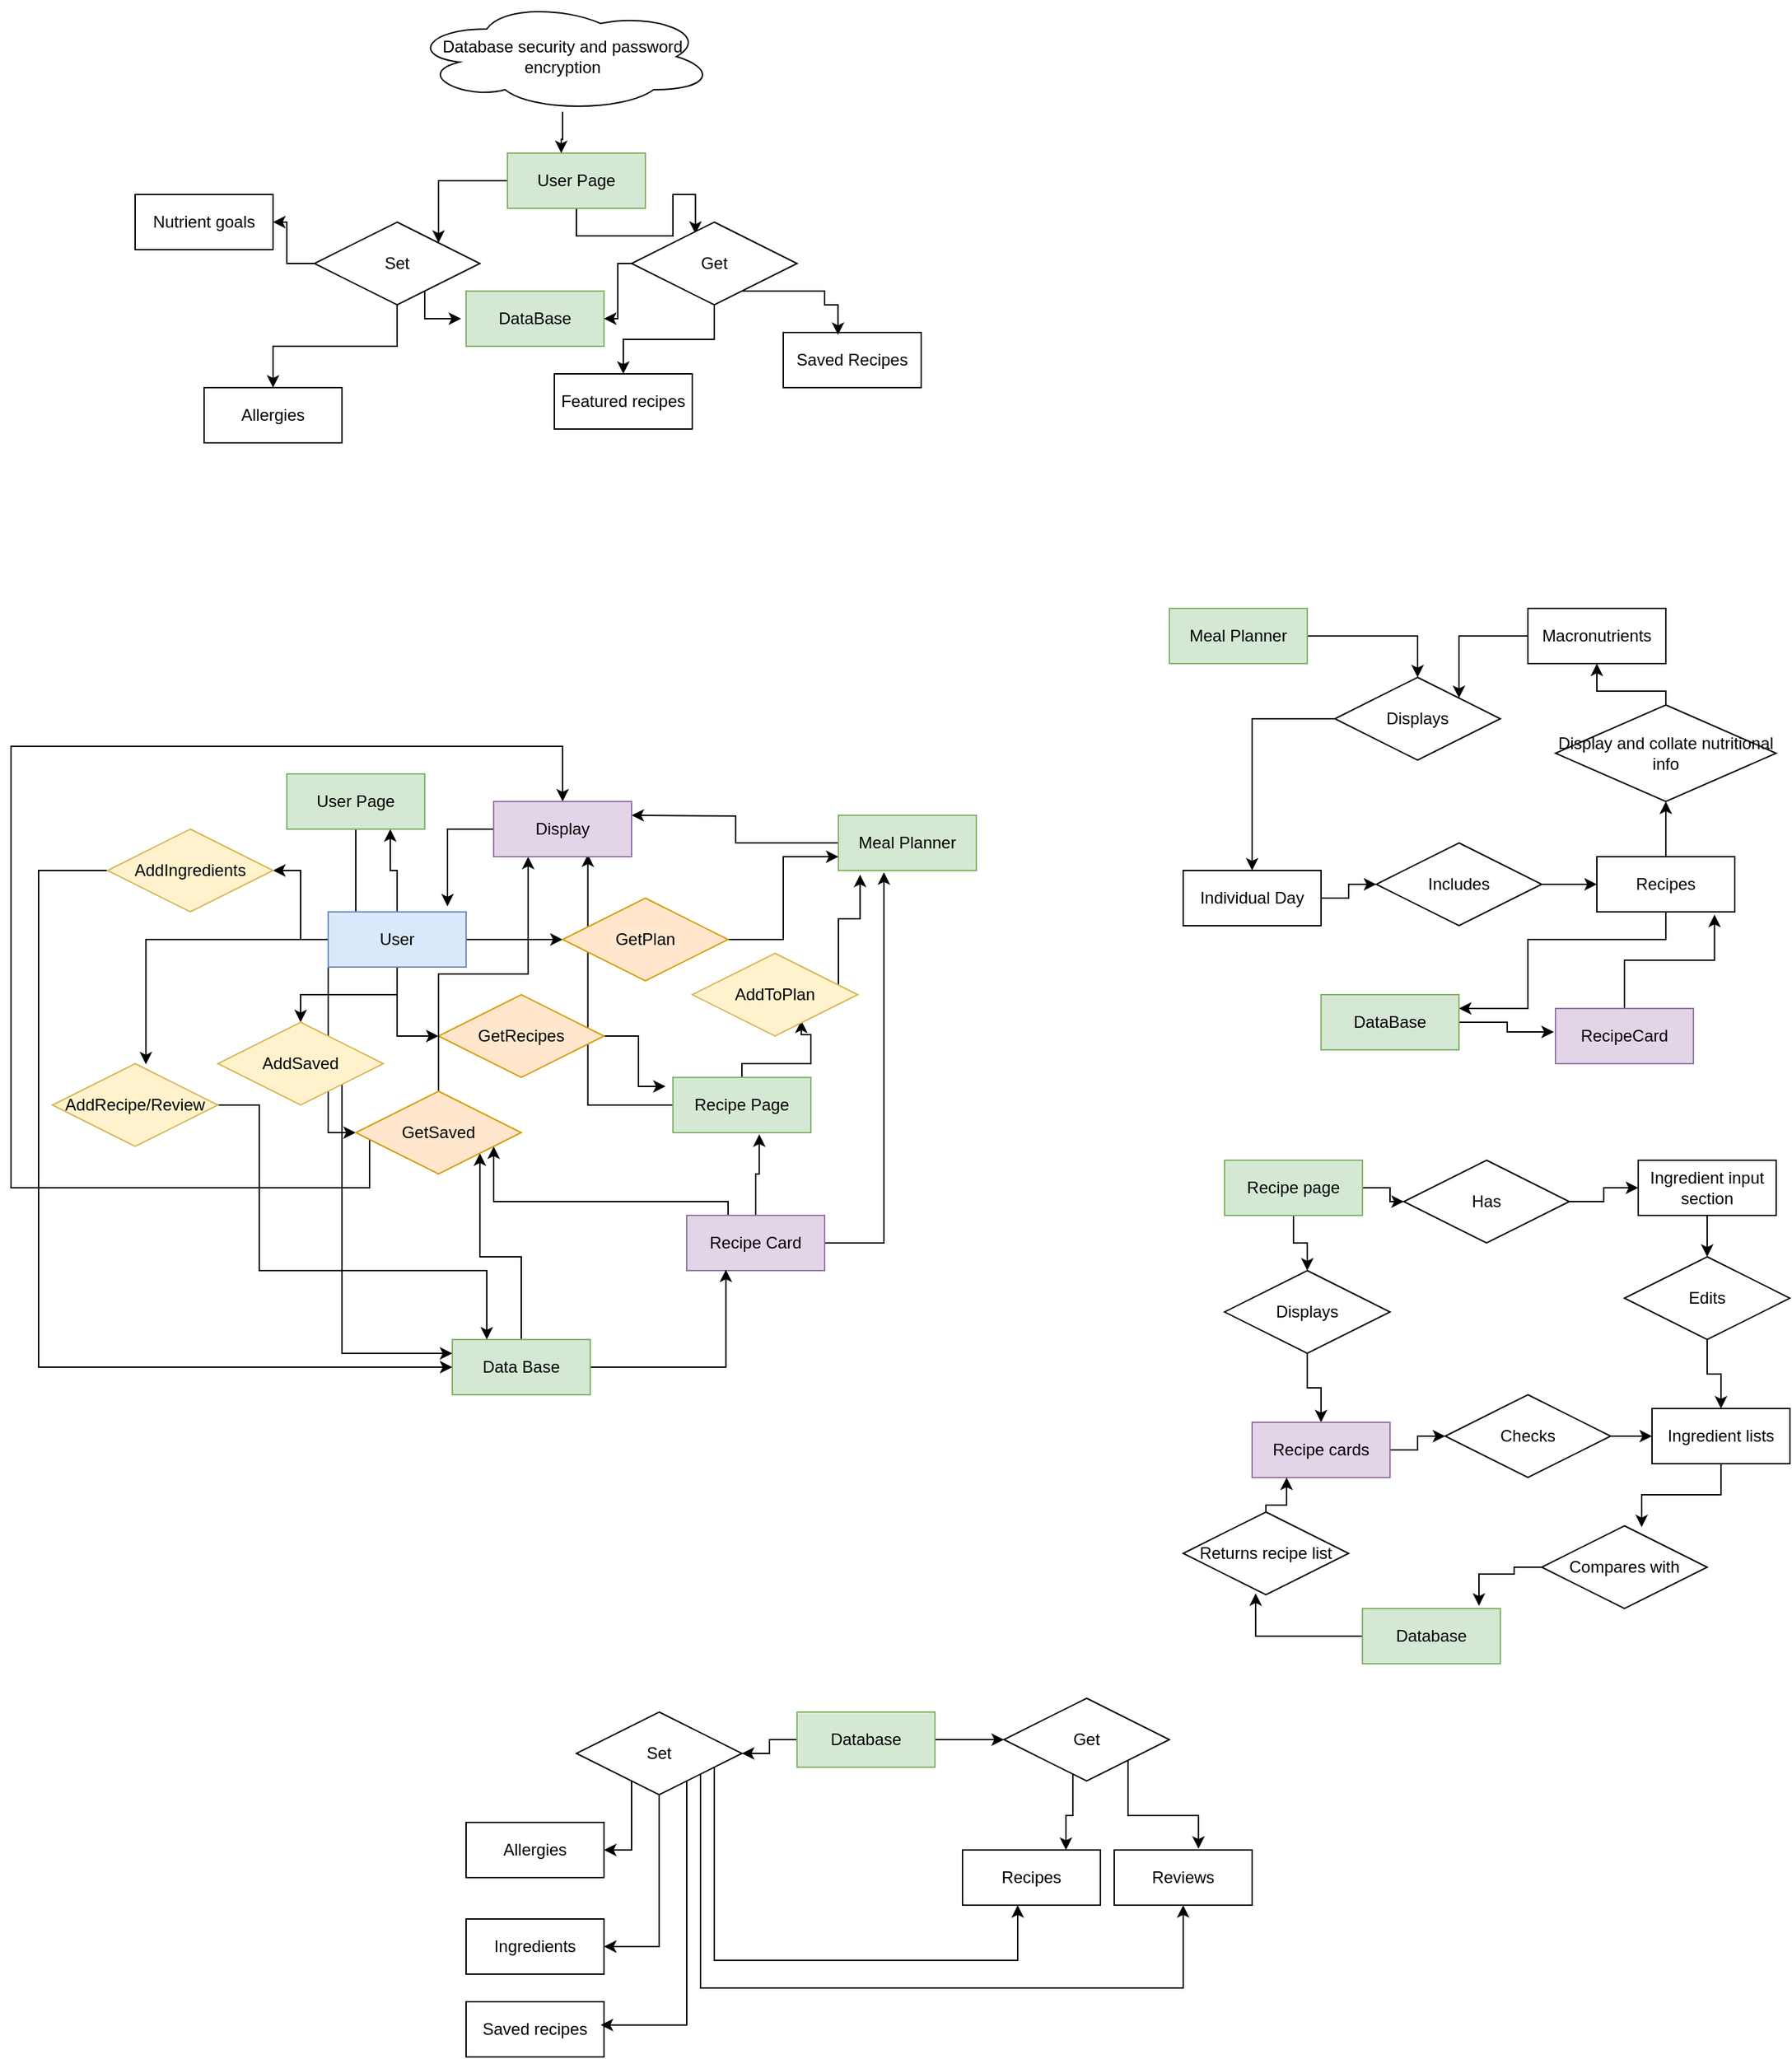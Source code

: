 <mxfile version="21.6.6" type="github">
  <diagram name="Page-1" id="8DjxlQJkDvcbKVszBEji">
    <mxGraphModel dx="1781" dy="1811" grid="1" gridSize="10" guides="1" tooltips="1" connect="1" arrows="1" fold="1" page="1" pageScale="1" pageWidth="827" pageHeight="1169" math="0" shadow="0">
      <root>
        <mxCell id="0" />
        <mxCell id="1" parent="0" />
        <mxCell id="qMRqwA9cGpBUXnVYAvmb-13" style="edgeStyle=orthogonalEdgeStyle;rounded=0;orthogonalLoop=1;jettySize=auto;html=1;entryX=0;entryY=0.5;entryDx=0;entryDy=0;" edge="1" parent="1" source="qMRqwA9cGpBUXnVYAvmb-1" target="qMRqwA9cGpBUXnVYAvmb-11">
          <mxGeometry relative="1" as="geometry" />
        </mxCell>
        <mxCell id="qMRqwA9cGpBUXnVYAvmb-19" style="edgeStyle=orthogonalEdgeStyle;rounded=0;orthogonalLoop=1;jettySize=auto;html=1;entryX=0;entryY=0.5;entryDx=0;entryDy=0;" edge="1" parent="1" source="qMRqwA9cGpBUXnVYAvmb-1" target="qMRqwA9cGpBUXnVYAvmb-18">
          <mxGeometry relative="1" as="geometry" />
        </mxCell>
        <mxCell id="qMRqwA9cGpBUXnVYAvmb-24" style="edgeStyle=orthogonalEdgeStyle;rounded=0;orthogonalLoop=1;jettySize=auto;html=1;entryX=0;entryY=0.5;entryDx=0;entryDy=0;" edge="1" parent="1" source="qMRqwA9cGpBUXnVYAvmb-101" target="qMRqwA9cGpBUXnVYAvmb-23">
          <mxGeometry relative="1" as="geometry" />
        </mxCell>
        <mxCell id="qMRqwA9cGpBUXnVYAvmb-37" style="edgeStyle=orthogonalEdgeStyle;rounded=0;orthogonalLoop=1;jettySize=auto;html=1;entryX=0.565;entryY=0.009;entryDx=0;entryDy=0;entryPerimeter=0;" edge="1" parent="1" source="qMRqwA9cGpBUXnVYAvmb-1" target="qMRqwA9cGpBUXnVYAvmb-36">
          <mxGeometry relative="1" as="geometry" />
        </mxCell>
        <mxCell id="qMRqwA9cGpBUXnVYAvmb-40" style="edgeStyle=orthogonalEdgeStyle;rounded=0;orthogonalLoop=1;jettySize=auto;html=1;" edge="1" parent="1" source="qMRqwA9cGpBUXnVYAvmb-1" target="qMRqwA9cGpBUXnVYAvmb-39">
          <mxGeometry relative="1" as="geometry" />
        </mxCell>
        <mxCell id="qMRqwA9cGpBUXnVYAvmb-51" style="edgeStyle=orthogonalEdgeStyle;rounded=0;orthogonalLoop=1;jettySize=auto;html=1;entryX=1;entryY=0.5;entryDx=0;entryDy=0;" edge="1" parent="1" source="qMRqwA9cGpBUXnVYAvmb-1" target="qMRqwA9cGpBUXnVYAvmb-49">
          <mxGeometry relative="1" as="geometry" />
        </mxCell>
        <mxCell id="qMRqwA9cGpBUXnVYAvmb-102" style="edgeStyle=orthogonalEdgeStyle;rounded=0;orthogonalLoop=1;jettySize=auto;html=1;entryX=0.75;entryY=1;entryDx=0;entryDy=0;" edge="1" parent="1" source="qMRqwA9cGpBUXnVYAvmb-1" target="qMRqwA9cGpBUXnVYAvmb-101">
          <mxGeometry relative="1" as="geometry" />
        </mxCell>
        <mxCell id="qMRqwA9cGpBUXnVYAvmb-1" value="User" style="whiteSpace=wrap;html=1;align=center;fillColor=#dae8fc;strokeColor=#6c8ebf;" vertex="1" parent="1">
          <mxGeometry x="90" y="90" width="100" height="40" as="geometry" />
        </mxCell>
        <mxCell id="qMRqwA9cGpBUXnVYAvmb-29" style="edgeStyle=orthogonalEdgeStyle;rounded=0;orthogonalLoop=1;jettySize=auto;html=1;" edge="1" parent="1" source="qMRqwA9cGpBUXnVYAvmb-2">
          <mxGeometry relative="1" as="geometry">
            <mxPoint x="310" y="20" as="targetPoint" />
          </mxGeometry>
        </mxCell>
        <mxCell id="qMRqwA9cGpBUXnVYAvmb-2" value="Meal Planner" style="whiteSpace=wrap;html=1;align=center;fillColor=#d5e8d4;strokeColor=#82b366;" vertex="1" parent="1">
          <mxGeometry x="460" y="20" width="100" height="40" as="geometry" />
        </mxCell>
        <mxCell id="qMRqwA9cGpBUXnVYAvmb-27" style="edgeStyle=orthogonalEdgeStyle;rounded=0;orthogonalLoop=1;jettySize=auto;html=1;entryX=0.659;entryY=0.813;entryDx=0;entryDy=0;entryPerimeter=0;" edge="1" parent="1" source="qMRqwA9cGpBUXnVYAvmb-3" target="qMRqwA9cGpBUXnVYAvmb-26">
          <mxGeometry relative="1" as="geometry">
            <Array as="points">
              <mxPoint x="390" y="200" />
              <mxPoint x="440" y="200" />
              <mxPoint x="440" y="179" />
              <mxPoint x="433" y="179" />
            </Array>
          </mxGeometry>
        </mxCell>
        <mxCell id="qMRqwA9cGpBUXnVYAvmb-35" style="edgeStyle=orthogonalEdgeStyle;rounded=0;orthogonalLoop=1;jettySize=auto;html=1;entryX=0.683;entryY=0.959;entryDx=0;entryDy=0;entryPerimeter=0;" edge="1" parent="1" source="qMRqwA9cGpBUXnVYAvmb-3" target="qMRqwA9cGpBUXnVYAvmb-30">
          <mxGeometry relative="1" as="geometry">
            <Array as="points">
              <mxPoint x="278" y="230" />
            </Array>
          </mxGeometry>
        </mxCell>
        <mxCell id="qMRqwA9cGpBUXnVYAvmb-3" value="Recipe Page" style="whiteSpace=wrap;html=1;align=center;fillColor=#d5e8d4;strokeColor=#82b366;" vertex="1" parent="1">
          <mxGeometry x="340" y="210" width="100" height="40" as="geometry" />
        </mxCell>
        <mxCell id="qMRqwA9cGpBUXnVYAvmb-15" style="edgeStyle=orthogonalEdgeStyle;rounded=0;orthogonalLoop=1;jettySize=auto;html=1;entryX=0.33;entryY=1.032;entryDx=0;entryDy=0;entryPerimeter=0;" edge="1" parent="1" source="qMRqwA9cGpBUXnVYAvmb-4" target="qMRqwA9cGpBUXnVYAvmb-2">
          <mxGeometry relative="1" as="geometry" />
        </mxCell>
        <mxCell id="qMRqwA9cGpBUXnVYAvmb-22" style="edgeStyle=orthogonalEdgeStyle;rounded=0;orthogonalLoop=1;jettySize=auto;html=1;entryX=0.626;entryY=1.032;entryDx=0;entryDy=0;entryPerimeter=0;" edge="1" parent="1" source="qMRqwA9cGpBUXnVYAvmb-4" target="qMRqwA9cGpBUXnVYAvmb-3">
          <mxGeometry relative="1" as="geometry" />
        </mxCell>
        <mxCell id="qMRqwA9cGpBUXnVYAvmb-25" style="edgeStyle=orthogonalEdgeStyle;rounded=0;orthogonalLoop=1;jettySize=auto;html=1;" edge="1" parent="1" source="qMRqwA9cGpBUXnVYAvmb-4" target="qMRqwA9cGpBUXnVYAvmb-23">
          <mxGeometry relative="1" as="geometry">
            <Array as="points">
              <mxPoint x="380" y="300" />
              <mxPoint x="210" y="300" />
            </Array>
          </mxGeometry>
        </mxCell>
        <mxCell id="qMRqwA9cGpBUXnVYAvmb-4" value="Recipe Card" style="whiteSpace=wrap;html=1;align=center;fillColor=#e1d5e7;strokeColor=#9673a6;" vertex="1" parent="1">
          <mxGeometry x="350" y="310" width="100" height="40" as="geometry" />
        </mxCell>
        <mxCell id="qMRqwA9cGpBUXnVYAvmb-43" style="edgeStyle=orthogonalEdgeStyle;rounded=0;orthogonalLoop=1;jettySize=auto;html=1;entryX=1;entryY=1;entryDx=0;entryDy=0;" edge="1" parent="1" source="qMRqwA9cGpBUXnVYAvmb-6" target="qMRqwA9cGpBUXnVYAvmb-23">
          <mxGeometry relative="1" as="geometry" />
        </mxCell>
        <mxCell id="qMRqwA9cGpBUXnVYAvmb-131" style="edgeStyle=orthogonalEdgeStyle;rounded=0;orthogonalLoop=1;jettySize=auto;html=1;entryX=0.284;entryY=0.983;entryDx=0;entryDy=0;entryPerimeter=0;" edge="1" parent="1" source="qMRqwA9cGpBUXnVYAvmb-6" target="qMRqwA9cGpBUXnVYAvmb-4">
          <mxGeometry relative="1" as="geometry" />
        </mxCell>
        <mxCell id="qMRqwA9cGpBUXnVYAvmb-6" value="Data Base" style="whiteSpace=wrap;html=1;align=center;fillColor=#d5e8d4;strokeColor=#82b366;" vertex="1" parent="1">
          <mxGeometry x="180" y="400" width="100" height="40" as="geometry" />
        </mxCell>
        <mxCell id="qMRqwA9cGpBUXnVYAvmb-33" style="edgeStyle=orthogonalEdgeStyle;rounded=0;orthogonalLoop=1;jettySize=auto;html=1;entryX=0;entryY=0.75;entryDx=0;entryDy=0;" edge="1" parent="1" source="qMRqwA9cGpBUXnVYAvmb-11" target="qMRqwA9cGpBUXnVYAvmb-2">
          <mxGeometry relative="1" as="geometry" />
        </mxCell>
        <mxCell id="qMRqwA9cGpBUXnVYAvmb-11" value="GetPlan" style="shape=rhombus;perimeter=rhombusPerimeter;whiteSpace=wrap;html=1;align=center;fillColor=#ffe6cc;strokeColor=#d79b00;" vertex="1" parent="1">
          <mxGeometry x="260" y="80" width="120" height="60" as="geometry" />
        </mxCell>
        <mxCell id="qMRqwA9cGpBUXnVYAvmb-20" style="edgeStyle=orthogonalEdgeStyle;rounded=0;orthogonalLoop=1;jettySize=auto;html=1;entryX=-0.053;entryY=0.162;entryDx=0;entryDy=0;entryPerimeter=0;" edge="1" parent="1" source="qMRqwA9cGpBUXnVYAvmb-18" target="qMRqwA9cGpBUXnVYAvmb-3">
          <mxGeometry relative="1" as="geometry">
            <Array as="points">
              <mxPoint x="315" y="180" />
              <mxPoint x="315" y="216" />
            </Array>
          </mxGeometry>
        </mxCell>
        <mxCell id="qMRqwA9cGpBUXnVYAvmb-18" value="GetRecipes" style="shape=rhombus;perimeter=rhombusPerimeter;whiteSpace=wrap;html=1;align=center;fillColor=#ffe6cc;strokeColor=#d79b00;" vertex="1" parent="1">
          <mxGeometry x="170" y="150" width="120" height="60" as="geometry" />
        </mxCell>
        <mxCell id="qMRqwA9cGpBUXnVYAvmb-32" style="edgeStyle=orthogonalEdgeStyle;rounded=0;orthogonalLoop=1;jettySize=auto;html=1;entryX=0.5;entryY=0;entryDx=0;entryDy=0;" edge="1" parent="1" source="qMRqwA9cGpBUXnVYAvmb-23" target="qMRqwA9cGpBUXnVYAvmb-30">
          <mxGeometry relative="1" as="geometry">
            <Array as="points">
              <mxPoint x="120" y="290" />
              <mxPoint x="-140" y="290" />
              <mxPoint x="-140" y="-30" />
              <mxPoint x="260" y="-30" />
            </Array>
          </mxGeometry>
        </mxCell>
        <mxCell id="qMRqwA9cGpBUXnVYAvmb-103" style="edgeStyle=orthogonalEdgeStyle;rounded=0;orthogonalLoop=1;jettySize=auto;html=1;entryX=0.25;entryY=1;entryDx=0;entryDy=0;" edge="1" parent="1" source="qMRqwA9cGpBUXnVYAvmb-23" target="qMRqwA9cGpBUXnVYAvmb-30">
          <mxGeometry relative="1" as="geometry" />
        </mxCell>
        <mxCell id="qMRqwA9cGpBUXnVYAvmb-23" value="GetSaved" style="shape=rhombus;perimeter=rhombusPerimeter;whiteSpace=wrap;html=1;align=center;fillColor=#ffe6cc;strokeColor=#d79b00;" vertex="1" parent="1">
          <mxGeometry x="110" y="220" width="120" height="60" as="geometry" />
        </mxCell>
        <mxCell id="qMRqwA9cGpBUXnVYAvmb-28" style="edgeStyle=orthogonalEdgeStyle;rounded=0;orthogonalLoop=1;jettySize=auto;html=1;entryX=0.157;entryY=1.075;entryDx=0;entryDy=0;entryPerimeter=0;" edge="1" parent="1" source="qMRqwA9cGpBUXnVYAvmb-26" target="qMRqwA9cGpBUXnVYAvmb-2">
          <mxGeometry relative="1" as="geometry">
            <Array as="points">
              <mxPoint x="460" y="95" />
              <mxPoint x="476" y="95" />
            </Array>
          </mxGeometry>
        </mxCell>
        <mxCell id="qMRqwA9cGpBUXnVYAvmb-26" value="AddToPlan" style="shape=rhombus;perimeter=rhombusPerimeter;whiteSpace=wrap;html=1;align=center;fillColor=#fff2cc;strokeColor=#d6b656;" vertex="1" parent="1">
          <mxGeometry x="354" y="120" width="120" height="60" as="geometry" />
        </mxCell>
        <mxCell id="qMRqwA9cGpBUXnVYAvmb-31" style="edgeStyle=orthogonalEdgeStyle;rounded=0;orthogonalLoop=1;jettySize=auto;html=1;entryX=0.865;entryY=-0.099;entryDx=0;entryDy=0;entryPerimeter=0;" edge="1" parent="1" source="qMRqwA9cGpBUXnVYAvmb-30" target="qMRqwA9cGpBUXnVYAvmb-1">
          <mxGeometry relative="1" as="geometry" />
        </mxCell>
        <mxCell id="qMRqwA9cGpBUXnVYAvmb-30" value="Display" style="whiteSpace=wrap;html=1;align=center;fillColor=#e1d5e7;strokeColor=#9673a6;" vertex="1" parent="1">
          <mxGeometry x="210" y="10" width="100" height="40" as="geometry" />
        </mxCell>
        <mxCell id="qMRqwA9cGpBUXnVYAvmb-38" style="edgeStyle=orthogonalEdgeStyle;rounded=0;orthogonalLoop=1;jettySize=auto;html=1;entryX=0.25;entryY=0;entryDx=0;entryDy=0;" edge="1" parent="1" source="qMRqwA9cGpBUXnVYAvmb-36" target="qMRqwA9cGpBUXnVYAvmb-6">
          <mxGeometry relative="1" as="geometry">
            <Array as="points">
              <mxPoint x="40" y="350" />
              <mxPoint x="205" y="350" />
            </Array>
          </mxGeometry>
        </mxCell>
        <mxCell id="qMRqwA9cGpBUXnVYAvmb-36" value="AddRecipe/Review" style="shape=rhombus;perimeter=rhombusPerimeter;whiteSpace=wrap;html=1;align=center;fillColor=#fff2cc;strokeColor=#d6b656;" vertex="1" parent="1">
          <mxGeometry x="-110" y="200" width="120" height="60" as="geometry" />
        </mxCell>
        <mxCell id="qMRqwA9cGpBUXnVYAvmb-41" style="edgeStyle=orthogonalEdgeStyle;rounded=0;orthogonalLoop=1;jettySize=auto;html=1;entryX=0;entryY=0.25;entryDx=0;entryDy=0;" edge="1" parent="1" source="qMRqwA9cGpBUXnVYAvmb-39" target="qMRqwA9cGpBUXnVYAvmb-6">
          <mxGeometry relative="1" as="geometry">
            <Array as="points">
              <mxPoint x="100" y="410" />
            </Array>
          </mxGeometry>
        </mxCell>
        <mxCell id="qMRqwA9cGpBUXnVYAvmb-39" value="AddSaved" style="shape=rhombus;perimeter=rhombusPerimeter;whiteSpace=wrap;html=1;align=center;fillColor=#fff2cc;strokeColor=#d6b656;" vertex="1" parent="1">
          <mxGeometry x="10" y="170" width="120" height="60" as="geometry" />
        </mxCell>
        <mxCell id="qMRqwA9cGpBUXnVYAvmb-52" style="edgeStyle=orthogonalEdgeStyle;rounded=0;orthogonalLoop=1;jettySize=auto;html=1;entryX=0;entryY=0.5;entryDx=0;entryDy=0;" edge="1" parent="1" source="qMRqwA9cGpBUXnVYAvmb-49" target="qMRqwA9cGpBUXnVYAvmb-6">
          <mxGeometry relative="1" as="geometry">
            <Array as="points">
              <mxPoint x="-120" y="60" />
              <mxPoint x="-120" y="420" />
            </Array>
          </mxGeometry>
        </mxCell>
        <mxCell id="qMRqwA9cGpBUXnVYAvmb-49" value="AddIngredients" style="shape=rhombus;perimeter=rhombusPerimeter;whiteSpace=wrap;html=1;align=center;fillColor=#fff2cc;strokeColor=#d6b656;" vertex="1" parent="1">
          <mxGeometry x="-70" y="30" width="120" height="60" as="geometry" />
        </mxCell>
        <mxCell id="qMRqwA9cGpBUXnVYAvmb-59" style="edgeStyle=orthogonalEdgeStyle;rounded=0;orthogonalLoop=1;jettySize=auto;html=1;entryX=0.5;entryY=0;entryDx=0;entryDy=0;" edge="1" parent="1" source="qMRqwA9cGpBUXnVYAvmb-53" target="qMRqwA9cGpBUXnVYAvmb-56">
          <mxGeometry relative="1" as="geometry" />
        </mxCell>
        <mxCell id="qMRqwA9cGpBUXnVYAvmb-53" value="Meal Planner" style="whiteSpace=wrap;html=1;align=center;fillColor=#d5e8d4;strokeColor=#82b366;" vertex="1" parent="1">
          <mxGeometry x="700" y="-130" width="100" height="40" as="geometry" />
        </mxCell>
        <mxCell id="qMRqwA9cGpBUXnVYAvmb-62" style="edgeStyle=orthogonalEdgeStyle;rounded=0;orthogonalLoop=1;jettySize=auto;html=1;entryX=0;entryY=0.5;entryDx=0;entryDy=0;" edge="1" parent="1" source="qMRqwA9cGpBUXnVYAvmb-54" target="qMRqwA9cGpBUXnVYAvmb-61">
          <mxGeometry relative="1" as="geometry" />
        </mxCell>
        <mxCell id="qMRqwA9cGpBUXnVYAvmb-54" value="Individual Day" style="whiteSpace=wrap;html=1;align=center;" vertex="1" parent="1">
          <mxGeometry x="710" y="60" width="100" height="40" as="geometry" />
        </mxCell>
        <mxCell id="qMRqwA9cGpBUXnVYAvmb-66" style="edgeStyle=orthogonalEdgeStyle;rounded=0;orthogonalLoop=1;jettySize=auto;html=1;entryX=0.5;entryY=1;entryDx=0;entryDy=0;" edge="1" parent="1" source="qMRqwA9cGpBUXnVYAvmb-55" target="qMRqwA9cGpBUXnVYAvmb-65">
          <mxGeometry relative="1" as="geometry" />
        </mxCell>
        <mxCell id="qMRqwA9cGpBUXnVYAvmb-138" style="edgeStyle=orthogonalEdgeStyle;rounded=0;orthogonalLoop=1;jettySize=auto;html=1;entryX=1;entryY=0.25;entryDx=0;entryDy=0;" edge="1" parent="1" source="qMRqwA9cGpBUXnVYAvmb-55" target="qMRqwA9cGpBUXnVYAvmb-135">
          <mxGeometry relative="1" as="geometry">
            <Array as="points">
              <mxPoint x="1060" y="110" />
              <mxPoint x="960" y="110" />
              <mxPoint x="960" y="160" />
            </Array>
          </mxGeometry>
        </mxCell>
        <mxCell id="qMRqwA9cGpBUXnVYAvmb-55" value="Recipes" style="whiteSpace=wrap;html=1;align=center;" vertex="1" parent="1">
          <mxGeometry x="1010" y="50" width="100" height="40" as="geometry" />
        </mxCell>
        <mxCell id="qMRqwA9cGpBUXnVYAvmb-60" style="edgeStyle=orthogonalEdgeStyle;rounded=0;orthogonalLoop=1;jettySize=auto;html=1;" edge="1" parent="1" source="qMRqwA9cGpBUXnVYAvmb-56" target="qMRqwA9cGpBUXnVYAvmb-54">
          <mxGeometry relative="1" as="geometry" />
        </mxCell>
        <mxCell id="qMRqwA9cGpBUXnVYAvmb-56" value="Displays" style="shape=rhombus;perimeter=rhombusPerimeter;whiteSpace=wrap;html=1;align=center;" vertex="1" parent="1">
          <mxGeometry x="820" y="-80" width="120" height="60" as="geometry" />
        </mxCell>
        <mxCell id="qMRqwA9cGpBUXnVYAvmb-63" style="edgeStyle=orthogonalEdgeStyle;rounded=0;orthogonalLoop=1;jettySize=auto;html=1;" edge="1" parent="1" source="qMRqwA9cGpBUXnVYAvmb-61" target="qMRqwA9cGpBUXnVYAvmb-55">
          <mxGeometry relative="1" as="geometry" />
        </mxCell>
        <mxCell id="qMRqwA9cGpBUXnVYAvmb-61" value="Includes" style="shape=rhombus;perimeter=rhombusPerimeter;whiteSpace=wrap;html=1;align=center;" vertex="1" parent="1">
          <mxGeometry x="850" y="40" width="120" height="60" as="geometry" />
        </mxCell>
        <mxCell id="qMRqwA9cGpBUXnVYAvmb-68" style="edgeStyle=orthogonalEdgeStyle;rounded=0;orthogonalLoop=1;jettySize=auto;html=1;entryX=1;entryY=0;entryDx=0;entryDy=0;" edge="1" parent="1" source="qMRqwA9cGpBUXnVYAvmb-64" target="qMRqwA9cGpBUXnVYAvmb-56">
          <mxGeometry relative="1" as="geometry" />
        </mxCell>
        <mxCell id="qMRqwA9cGpBUXnVYAvmb-64" value="Macronutrients" style="whiteSpace=wrap;html=1;align=center;" vertex="1" parent="1">
          <mxGeometry x="960" y="-130" width="100" height="40" as="geometry" />
        </mxCell>
        <mxCell id="qMRqwA9cGpBUXnVYAvmb-67" style="edgeStyle=orthogonalEdgeStyle;rounded=0;orthogonalLoop=1;jettySize=auto;html=1;" edge="1" parent="1" source="qMRqwA9cGpBUXnVYAvmb-65" target="qMRqwA9cGpBUXnVYAvmb-64">
          <mxGeometry relative="1" as="geometry">
            <Array as="points">
              <mxPoint x="1060" y="-70" />
              <mxPoint x="1010" y="-70" />
            </Array>
          </mxGeometry>
        </mxCell>
        <mxCell id="qMRqwA9cGpBUXnVYAvmb-65" value="Display and collate nutritional info" style="shape=rhombus;perimeter=rhombusPerimeter;whiteSpace=wrap;html=1;align=center;" vertex="1" parent="1">
          <mxGeometry x="980" y="-60" width="160" height="70" as="geometry" />
        </mxCell>
        <mxCell id="qMRqwA9cGpBUXnVYAvmb-74" style="edgeStyle=orthogonalEdgeStyle;rounded=0;orthogonalLoop=1;jettySize=auto;html=1;entryX=0.5;entryY=0;entryDx=0;entryDy=0;" edge="1" parent="1" source="qMRqwA9cGpBUXnVYAvmb-69" target="qMRqwA9cGpBUXnVYAvmb-70">
          <mxGeometry relative="1" as="geometry" />
        </mxCell>
        <mxCell id="qMRqwA9cGpBUXnVYAvmb-81" style="edgeStyle=orthogonalEdgeStyle;rounded=0;orthogonalLoop=1;jettySize=auto;html=1;entryX=0;entryY=0.5;entryDx=0;entryDy=0;" edge="1" parent="1" source="qMRqwA9cGpBUXnVYAvmb-69" target="qMRqwA9cGpBUXnVYAvmb-80">
          <mxGeometry relative="1" as="geometry" />
        </mxCell>
        <mxCell id="qMRqwA9cGpBUXnVYAvmb-69" value="Recipe page" style="whiteSpace=wrap;html=1;align=center;fillColor=#d5e8d4;strokeColor=#82b366;" vertex="1" parent="1">
          <mxGeometry x="740" y="270" width="100" height="40" as="geometry" />
        </mxCell>
        <mxCell id="qMRqwA9cGpBUXnVYAvmb-75" style="edgeStyle=orthogonalEdgeStyle;rounded=0;orthogonalLoop=1;jettySize=auto;html=1;entryX=0.5;entryY=0;entryDx=0;entryDy=0;" edge="1" parent="1" source="qMRqwA9cGpBUXnVYAvmb-70" target="qMRqwA9cGpBUXnVYAvmb-71">
          <mxGeometry relative="1" as="geometry" />
        </mxCell>
        <mxCell id="qMRqwA9cGpBUXnVYAvmb-70" value="Displays" style="shape=rhombus;perimeter=rhombusPerimeter;whiteSpace=wrap;html=1;align=center;" vertex="1" parent="1">
          <mxGeometry x="740" y="350" width="120" height="60" as="geometry" />
        </mxCell>
        <mxCell id="qMRqwA9cGpBUXnVYAvmb-77" style="edgeStyle=orthogonalEdgeStyle;rounded=0;orthogonalLoop=1;jettySize=auto;html=1;entryX=0;entryY=0.5;entryDx=0;entryDy=0;" edge="1" parent="1" source="qMRqwA9cGpBUXnVYAvmb-71" target="qMRqwA9cGpBUXnVYAvmb-76">
          <mxGeometry relative="1" as="geometry" />
        </mxCell>
        <mxCell id="qMRqwA9cGpBUXnVYAvmb-71" value="Recipe cards" style="whiteSpace=wrap;html=1;align=center;fillColor=#e1d5e7;strokeColor=#9673a6;" vertex="1" parent="1">
          <mxGeometry x="760" y="460" width="100" height="40" as="geometry" />
        </mxCell>
        <mxCell id="qMRqwA9cGpBUXnVYAvmb-88" style="edgeStyle=orthogonalEdgeStyle;rounded=0;orthogonalLoop=1;jettySize=auto;html=1;entryX=0.604;entryY=0.017;entryDx=0;entryDy=0;entryPerimeter=0;" edge="1" parent="1" source="qMRqwA9cGpBUXnVYAvmb-72" target="qMRqwA9cGpBUXnVYAvmb-87">
          <mxGeometry relative="1" as="geometry" />
        </mxCell>
        <mxCell id="qMRqwA9cGpBUXnVYAvmb-72" value="Ingredient lists" style="whiteSpace=wrap;html=1;align=center;" vertex="1" parent="1">
          <mxGeometry x="1050" y="450" width="100" height="40" as="geometry" />
        </mxCell>
        <mxCell id="qMRqwA9cGpBUXnVYAvmb-78" style="edgeStyle=orthogonalEdgeStyle;rounded=0;orthogonalLoop=1;jettySize=auto;html=1;entryX=0;entryY=0.5;entryDx=0;entryDy=0;" edge="1" parent="1" source="qMRqwA9cGpBUXnVYAvmb-76" target="qMRqwA9cGpBUXnVYAvmb-72">
          <mxGeometry relative="1" as="geometry" />
        </mxCell>
        <mxCell id="qMRqwA9cGpBUXnVYAvmb-76" value="Checks" style="shape=rhombus;perimeter=rhombusPerimeter;whiteSpace=wrap;html=1;align=center;" vertex="1" parent="1">
          <mxGeometry x="900" y="440" width="120" height="60" as="geometry" />
        </mxCell>
        <mxCell id="qMRqwA9cGpBUXnVYAvmb-84" style="edgeStyle=orthogonalEdgeStyle;rounded=0;orthogonalLoop=1;jettySize=auto;html=1;entryX=0.5;entryY=0;entryDx=0;entryDy=0;" edge="1" parent="1" source="qMRqwA9cGpBUXnVYAvmb-79" target="qMRqwA9cGpBUXnVYAvmb-83">
          <mxGeometry relative="1" as="geometry" />
        </mxCell>
        <mxCell id="qMRqwA9cGpBUXnVYAvmb-79" value="Ingredient input section" style="whiteSpace=wrap;html=1;align=center;" vertex="1" parent="1">
          <mxGeometry x="1040" y="270" width="100" height="40" as="geometry" />
        </mxCell>
        <mxCell id="qMRqwA9cGpBUXnVYAvmb-82" style="edgeStyle=orthogonalEdgeStyle;rounded=0;orthogonalLoop=1;jettySize=auto;html=1;" edge="1" parent="1" source="qMRqwA9cGpBUXnVYAvmb-80" target="qMRqwA9cGpBUXnVYAvmb-79">
          <mxGeometry relative="1" as="geometry" />
        </mxCell>
        <mxCell id="qMRqwA9cGpBUXnVYAvmb-80" value="Has" style="shape=rhombus;perimeter=rhombusPerimeter;whiteSpace=wrap;html=1;align=center;" vertex="1" parent="1">
          <mxGeometry x="870" y="270" width="120" height="60" as="geometry" />
        </mxCell>
        <mxCell id="qMRqwA9cGpBUXnVYAvmb-85" style="edgeStyle=orthogonalEdgeStyle;rounded=0;orthogonalLoop=1;jettySize=auto;html=1;" edge="1" parent="1" source="qMRqwA9cGpBUXnVYAvmb-83" target="qMRqwA9cGpBUXnVYAvmb-72">
          <mxGeometry relative="1" as="geometry" />
        </mxCell>
        <mxCell id="qMRqwA9cGpBUXnVYAvmb-83" value="Edits" style="shape=rhombus;perimeter=rhombusPerimeter;whiteSpace=wrap;html=1;align=center;" vertex="1" parent="1">
          <mxGeometry x="1030" y="340" width="120" height="60" as="geometry" />
        </mxCell>
        <mxCell id="qMRqwA9cGpBUXnVYAvmb-93" style="edgeStyle=orthogonalEdgeStyle;rounded=0;orthogonalLoop=1;jettySize=auto;html=1;entryX=0.438;entryY=0.983;entryDx=0;entryDy=0;entryPerimeter=0;" edge="1" parent="1" source="qMRqwA9cGpBUXnVYAvmb-86" target="qMRqwA9cGpBUXnVYAvmb-92">
          <mxGeometry relative="1" as="geometry" />
        </mxCell>
        <mxCell id="qMRqwA9cGpBUXnVYAvmb-86" value="Database" style="whiteSpace=wrap;html=1;align=center;fillColor=#d5e8d4;strokeColor=#82b366;" vertex="1" parent="1">
          <mxGeometry x="840" y="595" width="100" height="40" as="geometry" />
        </mxCell>
        <mxCell id="qMRqwA9cGpBUXnVYAvmb-89" style="edgeStyle=orthogonalEdgeStyle;rounded=0;orthogonalLoop=1;jettySize=auto;html=1;entryX=0.845;entryY=-0.05;entryDx=0;entryDy=0;entryPerimeter=0;" edge="1" parent="1" source="qMRqwA9cGpBUXnVYAvmb-87" target="qMRqwA9cGpBUXnVYAvmb-86">
          <mxGeometry relative="1" as="geometry">
            <Array as="points">
              <mxPoint x="950" y="565" />
              <mxPoint x="950" y="570" />
              <mxPoint x="925" y="570" />
            </Array>
          </mxGeometry>
        </mxCell>
        <mxCell id="qMRqwA9cGpBUXnVYAvmb-87" value="Compares with" style="shape=rhombus;perimeter=rhombusPerimeter;whiteSpace=wrap;html=1;align=center;" vertex="1" parent="1">
          <mxGeometry x="970" y="535" width="120" height="60" as="geometry" />
        </mxCell>
        <mxCell id="qMRqwA9cGpBUXnVYAvmb-94" style="edgeStyle=orthogonalEdgeStyle;rounded=0;orthogonalLoop=1;jettySize=auto;html=1;entryX=0.25;entryY=1;entryDx=0;entryDy=0;" edge="1" parent="1" source="qMRqwA9cGpBUXnVYAvmb-92" target="qMRqwA9cGpBUXnVYAvmb-71">
          <mxGeometry relative="1" as="geometry">
            <Array as="points">
              <mxPoint x="770" y="520" />
              <mxPoint x="785" y="520" />
            </Array>
          </mxGeometry>
        </mxCell>
        <mxCell id="qMRqwA9cGpBUXnVYAvmb-92" value="Returns recipe list" style="shape=rhombus;perimeter=rhombusPerimeter;whiteSpace=wrap;html=1;align=center;" vertex="1" parent="1">
          <mxGeometry x="710" y="525" width="120" height="60" as="geometry" />
        </mxCell>
        <mxCell id="qMRqwA9cGpBUXnVYAvmb-106" style="edgeStyle=orthogonalEdgeStyle;rounded=0;orthogonalLoop=1;jettySize=auto;html=1;entryX=0;entryY=0.5;entryDx=0;entryDy=0;" edge="1" parent="1" source="qMRqwA9cGpBUXnVYAvmb-95" target="qMRqwA9cGpBUXnVYAvmb-105">
          <mxGeometry relative="1" as="geometry" />
        </mxCell>
        <mxCell id="qMRqwA9cGpBUXnVYAvmb-110" style="edgeStyle=orthogonalEdgeStyle;rounded=0;orthogonalLoop=1;jettySize=auto;html=1;entryX=1;entryY=0.5;entryDx=0;entryDy=0;" edge="1" parent="1" source="qMRqwA9cGpBUXnVYAvmb-95" target="qMRqwA9cGpBUXnVYAvmb-109">
          <mxGeometry relative="1" as="geometry" />
        </mxCell>
        <mxCell id="qMRqwA9cGpBUXnVYAvmb-95" value="Database" style="whiteSpace=wrap;html=1;align=center;fillColor=#d5e8d4;strokeColor=#82b366;" vertex="1" parent="1">
          <mxGeometry x="430" y="670" width="100" height="40" as="geometry" />
        </mxCell>
        <mxCell id="qMRqwA9cGpBUXnVYAvmb-96" value="Ingredients" style="whiteSpace=wrap;html=1;align=center;" vertex="1" parent="1">
          <mxGeometry x="190" y="820" width="100" height="40" as="geometry" />
        </mxCell>
        <mxCell id="qMRqwA9cGpBUXnVYAvmb-97" value="Recipes" style="whiteSpace=wrap;html=1;align=center;" vertex="1" parent="1">
          <mxGeometry x="550" y="770" width="100" height="40" as="geometry" />
        </mxCell>
        <mxCell id="qMRqwA9cGpBUXnVYAvmb-98" value="Reviews" style="whiteSpace=wrap;html=1;align=center;" vertex="1" parent="1">
          <mxGeometry x="660" y="770" width="100" height="40" as="geometry" />
        </mxCell>
        <mxCell id="qMRqwA9cGpBUXnVYAvmb-99" value="Saved recipes" style="whiteSpace=wrap;html=1;align=center;" vertex="1" parent="1">
          <mxGeometry x="190" y="880" width="100" height="40" as="geometry" />
        </mxCell>
        <mxCell id="qMRqwA9cGpBUXnVYAvmb-100" value="Allergies" style="whiteSpace=wrap;html=1;align=center;" vertex="1" parent="1">
          <mxGeometry x="190" y="750" width="100" height="40" as="geometry" />
        </mxCell>
        <mxCell id="qMRqwA9cGpBUXnVYAvmb-101" value="User Page" style="whiteSpace=wrap;html=1;align=center;fillColor=#d5e8d4;strokeColor=#82b366;" vertex="1" parent="1">
          <mxGeometry x="60" y="-10" width="100" height="40" as="geometry" />
        </mxCell>
        <mxCell id="qMRqwA9cGpBUXnVYAvmb-107" style="edgeStyle=orthogonalEdgeStyle;rounded=0;orthogonalLoop=1;jettySize=auto;html=1;entryX=0.75;entryY=0;entryDx=0;entryDy=0;" edge="1" parent="1" source="qMRqwA9cGpBUXnVYAvmb-105" target="qMRqwA9cGpBUXnVYAvmb-97">
          <mxGeometry relative="1" as="geometry">
            <Array as="points">
              <mxPoint x="630" y="745" />
              <mxPoint x="625" y="745" />
            </Array>
          </mxGeometry>
        </mxCell>
        <mxCell id="qMRqwA9cGpBUXnVYAvmb-108" style="edgeStyle=orthogonalEdgeStyle;rounded=0;orthogonalLoop=1;jettySize=auto;html=1;entryX=0.611;entryY=-0.022;entryDx=0;entryDy=0;entryPerimeter=0;" edge="1" parent="1" source="qMRqwA9cGpBUXnVYAvmb-105" target="qMRqwA9cGpBUXnVYAvmb-98">
          <mxGeometry relative="1" as="geometry">
            <Array as="points">
              <mxPoint x="670" y="745" />
              <mxPoint x="721" y="745" />
            </Array>
          </mxGeometry>
        </mxCell>
        <mxCell id="qMRqwA9cGpBUXnVYAvmb-105" value="Get" style="shape=rhombus;perimeter=rhombusPerimeter;whiteSpace=wrap;html=1;align=center;" vertex="1" parent="1">
          <mxGeometry x="580" y="660" width="120" height="60" as="geometry" />
        </mxCell>
        <mxCell id="qMRqwA9cGpBUXnVYAvmb-111" style="edgeStyle=orthogonalEdgeStyle;rounded=0;orthogonalLoop=1;jettySize=auto;html=1;entryX=0.976;entryY=0.422;entryDx=0;entryDy=0;entryPerimeter=0;" edge="1" parent="1" source="qMRqwA9cGpBUXnVYAvmb-109" target="qMRqwA9cGpBUXnVYAvmb-99">
          <mxGeometry relative="1" as="geometry">
            <Array as="points">
              <mxPoint x="350" y="897" />
            </Array>
          </mxGeometry>
        </mxCell>
        <mxCell id="qMRqwA9cGpBUXnVYAvmb-112" style="edgeStyle=orthogonalEdgeStyle;rounded=0;orthogonalLoop=1;jettySize=auto;html=1;entryX=1;entryY=0.5;entryDx=0;entryDy=0;" edge="1" parent="1" source="qMRqwA9cGpBUXnVYAvmb-109" target="qMRqwA9cGpBUXnVYAvmb-96">
          <mxGeometry relative="1" as="geometry" />
        </mxCell>
        <mxCell id="qMRqwA9cGpBUXnVYAvmb-113" style="edgeStyle=orthogonalEdgeStyle;rounded=0;orthogonalLoop=1;jettySize=auto;html=1;entryX=1;entryY=0.5;entryDx=0;entryDy=0;" edge="1" parent="1" source="qMRqwA9cGpBUXnVYAvmb-109" target="qMRqwA9cGpBUXnVYAvmb-100">
          <mxGeometry relative="1" as="geometry">
            <mxPoint x="300" y="770" as="targetPoint" />
            <Array as="points">
              <mxPoint x="310" y="770" />
            </Array>
          </mxGeometry>
        </mxCell>
        <mxCell id="qMRqwA9cGpBUXnVYAvmb-114" style="edgeStyle=orthogonalEdgeStyle;rounded=0;orthogonalLoop=1;jettySize=auto;html=1;" edge="1" parent="1" source="qMRqwA9cGpBUXnVYAvmb-109">
          <mxGeometry relative="1" as="geometry">
            <mxPoint x="590" y="810" as="targetPoint" />
            <Array as="points">
              <mxPoint x="370" y="850" />
              <mxPoint x="590" y="850" />
            </Array>
          </mxGeometry>
        </mxCell>
        <mxCell id="qMRqwA9cGpBUXnVYAvmb-115" style="edgeStyle=orthogonalEdgeStyle;rounded=0;orthogonalLoop=1;jettySize=auto;html=1;entryX=0.5;entryY=1;entryDx=0;entryDy=0;" edge="1" parent="1" source="qMRqwA9cGpBUXnVYAvmb-109" target="qMRqwA9cGpBUXnVYAvmb-98">
          <mxGeometry relative="1" as="geometry">
            <Array as="points">
              <mxPoint x="360" y="870" />
              <mxPoint x="710" y="870" />
            </Array>
          </mxGeometry>
        </mxCell>
        <mxCell id="qMRqwA9cGpBUXnVYAvmb-109" value="Set" style="shape=rhombus;perimeter=rhombusPerimeter;whiteSpace=wrap;html=1;align=center;" vertex="1" parent="1">
          <mxGeometry x="270" y="670" width="120" height="60" as="geometry" />
        </mxCell>
        <mxCell id="qMRqwA9cGpBUXnVYAvmb-124" style="edgeStyle=orthogonalEdgeStyle;rounded=0;orthogonalLoop=1;jettySize=auto;html=1;entryX=1;entryY=0;entryDx=0;entryDy=0;" edge="1" parent="1" source="qMRqwA9cGpBUXnVYAvmb-116" target="qMRqwA9cGpBUXnVYAvmb-123">
          <mxGeometry relative="1" as="geometry" />
        </mxCell>
        <mxCell id="qMRqwA9cGpBUXnVYAvmb-128" style="edgeStyle=orthogonalEdgeStyle;rounded=0;orthogonalLoop=1;jettySize=auto;html=1;entryX=0.386;entryY=0.141;entryDx=0;entryDy=0;entryPerimeter=0;" edge="1" parent="1" source="qMRqwA9cGpBUXnVYAvmb-116" target="qMRqwA9cGpBUXnVYAvmb-127">
          <mxGeometry relative="1" as="geometry" />
        </mxCell>
        <mxCell id="qMRqwA9cGpBUXnVYAvmb-116" value="User Page" style="whiteSpace=wrap;html=1;align=center;fillColor=#d5e8d4;strokeColor=#82b366;" vertex="1" parent="1">
          <mxGeometry x="220" y="-460" width="100" height="40" as="geometry" />
        </mxCell>
        <mxCell id="qMRqwA9cGpBUXnVYAvmb-117" value="Featured recipes" style="whiteSpace=wrap;html=1;align=center;" vertex="1" parent="1">
          <mxGeometry x="254" y="-300" width="100" height="40" as="geometry" />
        </mxCell>
        <mxCell id="qMRqwA9cGpBUXnVYAvmb-118" value="Saved Recipes" style="whiteSpace=wrap;html=1;align=center;" vertex="1" parent="1">
          <mxGeometry x="420" y="-330" width="100" height="40" as="geometry" />
        </mxCell>
        <mxCell id="qMRqwA9cGpBUXnVYAvmb-119" value="Allergies" style="whiteSpace=wrap;html=1;align=center;" vertex="1" parent="1">
          <mxGeometry y="-290" width="100" height="40" as="geometry" />
        </mxCell>
        <mxCell id="qMRqwA9cGpBUXnVYAvmb-120" value="Nutrient goals" style="whiteSpace=wrap;html=1;align=center;" vertex="1" parent="1">
          <mxGeometry x="-50" y="-430" width="100" height="40" as="geometry" />
        </mxCell>
        <mxCell id="qMRqwA9cGpBUXnVYAvmb-121" value="DataBase" style="whiteSpace=wrap;html=1;align=center;fillColor=#d5e8d4;strokeColor=#82b366;" vertex="1" parent="1">
          <mxGeometry x="190" y="-360" width="100" height="40" as="geometry" />
        </mxCell>
        <mxCell id="qMRqwA9cGpBUXnVYAvmb-125" style="edgeStyle=orthogonalEdgeStyle;rounded=0;orthogonalLoop=1;jettySize=auto;html=1;" edge="1" parent="1" source="qMRqwA9cGpBUXnVYAvmb-123" target="qMRqwA9cGpBUXnVYAvmb-120">
          <mxGeometry relative="1" as="geometry" />
        </mxCell>
        <mxCell id="qMRqwA9cGpBUXnVYAvmb-126" style="edgeStyle=orthogonalEdgeStyle;rounded=0;orthogonalLoop=1;jettySize=auto;html=1;" edge="1" parent="1" source="qMRqwA9cGpBUXnVYAvmb-123" target="qMRqwA9cGpBUXnVYAvmb-119">
          <mxGeometry relative="1" as="geometry" />
        </mxCell>
        <mxCell id="qMRqwA9cGpBUXnVYAvmb-139" style="edgeStyle=orthogonalEdgeStyle;rounded=0;orthogonalLoop=1;jettySize=auto;html=1;entryX=-0.036;entryY=0.49;entryDx=0;entryDy=0;entryPerimeter=0;" edge="1" parent="1" source="qMRqwA9cGpBUXnVYAvmb-123" target="qMRqwA9cGpBUXnVYAvmb-121">
          <mxGeometry relative="1" as="geometry">
            <Array as="points">
              <mxPoint x="160" y="-340" />
              <mxPoint x="186" y="-340" />
            </Array>
          </mxGeometry>
        </mxCell>
        <mxCell id="qMRqwA9cGpBUXnVYAvmb-123" value="Set" style="shape=rhombus;perimeter=rhombusPerimeter;whiteSpace=wrap;html=1;align=center;" vertex="1" parent="1">
          <mxGeometry x="80" y="-410" width="120" height="60" as="geometry" />
        </mxCell>
        <mxCell id="qMRqwA9cGpBUXnVYAvmb-129" style="edgeStyle=orthogonalEdgeStyle;rounded=0;orthogonalLoop=1;jettySize=auto;html=1;" edge="1" parent="1" source="qMRqwA9cGpBUXnVYAvmb-127" target="qMRqwA9cGpBUXnVYAvmb-117">
          <mxGeometry relative="1" as="geometry" />
        </mxCell>
        <mxCell id="qMRqwA9cGpBUXnVYAvmb-130" style="edgeStyle=orthogonalEdgeStyle;rounded=0;orthogonalLoop=1;jettySize=auto;html=1;entryX=0.397;entryY=0.044;entryDx=0;entryDy=0;entryPerimeter=0;" edge="1" parent="1" source="qMRqwA9cGpBUXnVYAvmb-127" target="qMRqwA9cGpBUXnVYAvmb-118">
          <mxGeometry relative="1" as="geometry">
            <Array as="points">
              <mxPoint x="450" y="-360" />
              <mxPoint x="450" y="-350" />
              <mxPoint x="460" y="-350" />
            </Array>
          </mxGeometry>
        </mxCell>
        <mxCell id="qMRqwA9cGpBUXnVYAvmb-140" style="edgeStyle=orthogonalEdgeStyle;rounded=0;orthogonalLoop=1;jettySize=auto;html=1;entryX=1;entryY=0.5;entryDx=0;entryDy=0;" edge="1" parent="1" source="qMRqwA9cGpBUXnVYAvmb-127" target="qMRqwA9cGpBUXnVYAvmb-121">
          <mxGeometry relative="1" as="geometry">
            <Array as="points">
              <mxPoint x="300" y="-380" />
              <mxPoint x="300" y="-340" />
            </Array>
          </mxGeometry>
        </mxCell>
        <mxCell id="qMRqwA9cGpBUXnVYAvmb-127" value="Get" style="shape=rhombus;perimeter=rhombusPerimeter;whiteSpace=wrap;html=1;align=center;" vertex="1" parent="1">
          <mxGeometry x="310" y="-410" width="120" height="60" as="geometry" />
        </mxCell>
        <mxCell id="qMRqwA9cGpBUXnVYAvmb-137" style="edgeStyle=orthogonalEdgeStyle;rounded=0;orthogonalLoop=1;jettySize=auto;html=1;entryX=0.853;entryY=1.05;entryDx=0;entryDy=0;entryPerimeter=0;" edge="1" parent="1" source="qMRqwA9cGpBUXnVYAvmb-132" target="qMRqwA9cGpBUXnVYAvmb-55">
          <mxGeometry relative="1" as="geometry" />
        </mxCell>
        <mxCell id="qMRqwA9cGpBUXnVYAvmb-132" value="RecipeCard" style="whiteSpace=wrap;html=1;align=center;fillColor=#e1d5e7;strokeColor=#9673a6;" vertex="1" parent="1">
          <mxGeometry x="980" y="160" width="100" height="40" as="geometry" />
        </mxCell>
        <mxCell id="qMRqwA9cGpBUXnVYAvmb-136" style="edgeStyle=orthogonalEdgeStyle;rounded=0;orthogonalLoop=1;jettySize=auto;html=1;entryX=-0.012;entryY=0.425;entryDx=0;entryDy=0;entryPerimeter=0;" edge="1" parent="1" source="qMRqwA9cGpBUXnVYAvmb-135" target="qMRqwA9cGpBUXnVYAvmb-132">
          <mxGeometry relative="1" as="geometry" />
        </mxCell>
        <mxCell id="qMRqwA9cGpBUXnVYAvmb-135" value="DataBase" style="whiteSpace=wrap;html=1;align=center;fillColor=#d5e8d4;strokeColor=#82b366;" vertex="1" parent="1">
          <mxGeometry x="810" y="150" width="100" height="40" as="geometry" />
        </mxCell>
        <mxCell id="qMRqwA9cGpBUXnVYAvmb-142" style="edgeStyle=orthogonalEdgeStyle;rounded=0;orthogonalLoop=1;jettySize=auto;html=1;entryX=0.39;entryY=0;entryDx=0;entryDy=0;entryPerimeter=0;" edge="1" parent="1" source="qMRqwA9cGpBUXnVYAvmb-141" target="qMRqwA9cGpBUXnVYAvmb-116">
          <mxGeometry relative="1" as="geometry" />
        </mxCell>
        <mxCell id="qMRqwA9cGpBUXnVYAvmb-141" value="Database security and password encryption" style="ellipse;shape=cloud;whiteSpace=wrap;html=1;align=center;" vertex="1" parent="1">
          <mxGeometry x="150" y="-570" width="220" height="80" as="geometry" />
        </mxCell>
      </root>
    </mxGraphModel>
  </diagram>
</mxfile>
